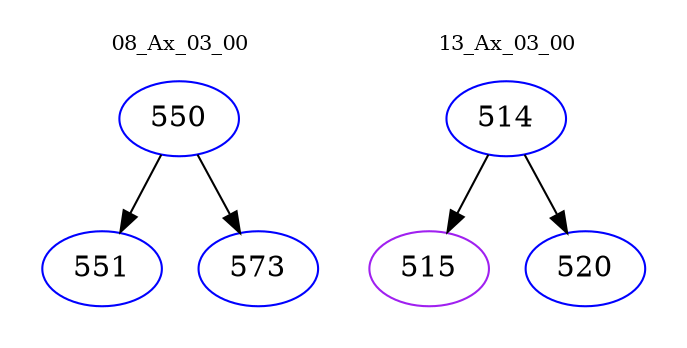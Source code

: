 digraph{
subgraph cluster_0 {
color = white
label = "08_Ax_03_00";
fontsize=10;
T0_550 [label="550", color="blue"]
T0_550 -> T0_551 [color="black"]
T0_551 [label="551", color="blue"]
T0_550 -> T0_573 [color="black"]
T0_573 [label="573", color="blue"]
}
subgraph cluster_1 {
color = white
label = "13_Ax_03_00";
fontsize=10;
T1_514 [label="514", color="blue"]
T1_514 -> T1_515 [color="black"]
T1_515 [label="515", color="purple"]
T1_514 -> T1_520 [color="black"]
T1_520 [label="520", color="blue"]
}
}
